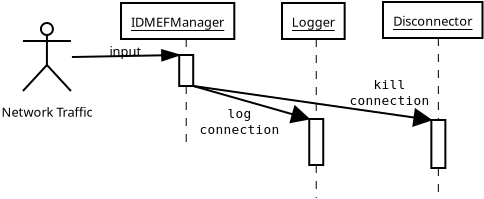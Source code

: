 <?xml version="1.0"?>
<diagram xmlns:dia="http://www.lysator.liu.se/~alla/dia/">
  <diagramdata>
    <attribute name="background">
      <color val="#ffffff"/>
    </attribute>
    <attribute name="paper">
      <composite type="paper">
        <attribute name="name">
          <string>#A4#</string>
        </attribute>
        <attribute name="tmargin">
          <real val="2.82"/>
        </attribute>
        <attribute name="bmargin">
          <real val="2.82"/>
        </attribute>
        <attribute name="lmargin">
          <real val="2.82"/>
        </attribute>
        <attribute name="rmargin">
          <real val="2.82"/>
        </attribute>
        <attribute name="is_portrait">
          <boolean val="true"/>
        </attribute>
        <attribute name="scaling">
          <real val="1"/>
        </attribute>
        <attribute name="fitto">
          <boolean val="false"/>
        </attribute>
      </composite>
    </attribute>
    <attribute name="grid">
      <composite type="grid">
        <attribute name="width_x">
          <real val="1"/>
        </attribute>
        <attribute name="width_y">
          <real val="1"/>
        </attribute>
        <attribute name="visible_x">
          <int val="1"/>
        </attribute>
        <attribute name="visible_y">
          <int val="1"/>
        </attribute>
      </composite>
    </attribute>
    <attribute name="guides">
      <composite type="guides">
        <attribute name="hguides"/>
        <attribute name="vguides"/>
      </composite>
    </attribute>
  </diagramdata>
  <layer name="&#199;&#216;&#183;&#202;" visible="true">
    <object type="UML - Objet" version="0" id="O0">
      <attribute name="obj_pos">
        <point val="2.7,3.3"/>
      </attribute>
      <attribute name="obj_bb">
        <rectangle val="2.65,3.25;9.27,5.15"/>
      </attribute>
      <attribute name="elem_corner">
        <point val="2.7,3.3"/>
      </attribute>
      <attribute name="elem_width">
        <real val="6.52"/>
      </attribute>
      <attribute name="elem_height">
        <real val="1.8"/>
      </attribute>
      <attribute name="text">
        <composite type="text">
          <attribute name="string">
            <string>#IDMEFManager#</string>
          </attribute>
          <attribute name="font">
            <font name="Helvetica"/>
          </attribute>
          <attribute name="height">
            <real val="0.8"/>
          </attribute>
          <attribute name="pos">
            <point val="5.96,4.443"/>
          </attribute>
          <attribute name="color">
            <color val="#000000"/>
          </attribute>
          <attribute name="alignment">
            <enum val="1"/>
          </attribute>
        </composite>
      </attribute>
      <attribute name="stereotype">
        <string/>
      </attribute>
      <attribute name="exstate">
        <string/>
      </attribute>
      <attribute name="attrib">
        <composite type="text">
          <attribute name="string">
            <string>##</string>
          </attribute>
          <attribute name="font">
            <font name="Helvetica"/>
          </attribute>
          <attribute name="height">
            <real val="0.8"/>
          </attribute>
          <attribute name="pos">
            <point val="0,0"/>
          </attribute>
          <attribute name="color">
            <color val="#000000"/>
          </attribute>
          <attribute name="alignment">
            <enum val="0"/>
          </attribute>
        </composite>
      </attribute>
      <attribute name="is_active">
        <boolean val="false"/>
      </attribute>
      <attribute name="show_attribs">
        <boolean val="false"/>
      </attribute>
      <attribute name="multiple">
        <boolean val="false"/>
      </attribute>
    </object>
    <object type="UML - Objet" version="0" id="O1">
      <attribute name="obj_pos">
        <point val="10.75,3.3"/>
      </attribute>
      <attribute name="obj_bb">
        <rectangle val="10.7,3.25;14.224,5.15"/>
      </attribute>
      <attribute name="elem_corner">
        <point val="10.75,3.3"/>
      </attribute>
      <attribute name="elem_width">
        <real val="3.424"/>
      </attribute>
      <attribute name="elem_height">
        <real val="1.8"/>
      </attribute>
      <attribute name="text">
        <composite type="text">
          <attribute name="string">
            <string>#Logger#</string>
          </attribute>
          <attribute name="font">
            <font name="Helvetica"/>
          </attribute>
          <attribute name="height">
            <real val="0.8"/>
          </attribute>
          <attribute name="pos">
            <point val="12.462,4.443"/>
          </attribute>
          <attribute name="color">
            <color val="#000000"/>
          </attribute>
          <attribute name="alignment">
            <enum val="1"/>
          </attribute>
        </composite>
      </attribute>
      <attribute name="stereotype">
        <string/>
      </attribute>
      <attribute name="exstate">
        <string/>
      </attribute>
      <attribute name="attrib">
        <composite type="text">
          <attribute name="string">
            <string>##</string>
          </attribute>
          <attribute name="font">
            <font name="Helvetica"/>
          </attribute>
          <attribute name="height">
            <real val="0.8"/>
          </attribute>
          <attribute name="pos">
            <point val="0,0"/>
          </attribute>
          <attribute name="color">
            <color val="#000000"/>
          </attribute>
          <attribute name="alignment">
            <enum val="0"/>
          </attribute>
        </composite>
      </attribute>
      <attribute name="is_active">
        <boolean val="false"/>
      </attribute>
      <attribute name="show_attribs">
        <boolean val="false"/>
      </attribute>
      <attribute name="multiple">
        <boolean val="false"/>
      </attribute>
    </object>
    <object type="UML - Objet" version="0" id="O2">
      <attribute name="obj_pos">
        <point val="15.8,3.25"/>
      </attribute>
      <attribute name="obj_bb">
        <rectangle val="15.75,3.2;21.386,5.1"/>
      </attribute>
      <attribute name="elem_corner">
        <point val="15.8,3.25"/>
      </attribute>
      <attribute name="elem_width">
        <real val="5.536"/>
      </attribute>
      <attribute name="elem_height">
        <real val="1.8"/>
      </attribute>
      <attribute name="text">
        <composite type="text">
          <attribute name="string">
            <string>#Disconnector#</string>
          </attribute>
          <attribute name="font">
            <font name="Helvetica"/>
          </attribute>
          <attribute name="height">
            <real val="0.8"/>
          </attribute>
          <attribute name="pos">
            <point val="18.568,4.393"/>
          </attribute>
          <attribute name="color">
            <color val="#000000"/>
          </attribute>
          <attribute name="alignment">
            <enum val="1"/>
          </attribute>
        </composite>
      </attribute>
      <attribute name="stereotype">
        <string/>
      </attribute>
      <attribute name="exstate">
        <string/>
      </attribute>
      <attribute name="attrib">
        <composite type="text">
          <attribute name="string">
            <string>##</string>
          </attribute>
          <attribute name="font">
            <font name="Helvetica"/>
          </attribute>
          <attribute name="height">
            <real val="0.8"/>
          </attribute>
          <attribute name="pos">
            <point val="0,0"/>
          </attribute>
          <attribute name="color">
            <color val="#000000"/>
          </attribute>
          <attribute name="alignment">
            <enum val="0"/>
          </attribute>
        </composite>
      </attribute>
      <attribute name="is_active">
        <boolean val="false"/>
      </attribute>
      <attribute name="show_attribs">
        <boolean val="false"/>
      </attribute>
      <attribute name="multiple">
        <boolean val="false"/>
      </attribute>
    </object>
    <object type="UML - Actor" version="0" id="O3">
      <attribute name="obj_pos">
        <point val="-1.004,6"/>
      </attribute>
      <attribute name="obj_bb">
        <rectangle val="-3.62,3.7;1.612,9.257"/>
      </attribute>
      <attribute name="elem_corner">
        <point val="-2.254,3.7"/>
      </attribute>
      <attribute name="elem_width">
        <real val="2.5"/>
      </attribute>
      <attribute name="elem_height">
        <real val="4.6"/>
      </attribute>
      <attribute name="text">
        <composite type="text">
          <attribute name="string">
            <string>#Network Traffic#</string>
          </attribute>
          <attribute name="font">
            <font name="Helvetica"/>
          </attribute>
          <attribute name="height">
            <real val="0.8"/>
          </attribute>
          <attribute name="pos">
            <point val="-1.004,9.1"/>
          </attribute>
          <attribute name="color">
            <color val="#000000"/>
          </attribute>
          <attribute name="alignment">
            <enum val="1"/>
          </attribute>
        </composite>
      </attribute>
    </object>
    <object type="UML - Message" version="0" id="O4">
      <attribute name="obj_pos">
        <point val="0.246,6"/>
      </attribute>
      <attribute name="obj_bb">
        <rectangle val="-0.604,4.457;6.46,6.957"/>
      </attribute>
      <attribute name="conn_endpoints">
        <point val="0.246,6"/>
        <point val="5.61,5.9"/>
      </attribute>
      <attribute name="text">
        <string>#input#</string>
      </attribute>
      <attribute name="text_pos">
        <point val="2.928,5.95"/>
      </attribute>
      <attribute name="type">
        <int val="0"/>
      </attribute>
      <connections>
        <connection handle="0" to="O3" connection="4"/>
        <connection handle="1" to="O5" connection="0"/>
      </connections>
    </object>
    <object type="UML - Lifeline" version="0" id="O5">
      <attribute name="obj_pos">
        <point val="5.96,5.1"/>
      </attribute>
      <attribute name="obj_bb">
        <rectangle val="5.26,5.075;6.66,10.625"/>
      </attribute>
      <attribute name="conn_endpoints">
        <point val="5.96,5.1"/>
        <point val="5.96,10.6"/>
      </attribute>
      <attribute name="rtop">
        <real val="0.8"/>
      </attribute>
      <attribute name="rbot">
        <real val="2.35"/>
      </attribute>
      <attribute name="draw_focus">
        <boolean val="true"/>
      </attribute>
      <attribute name="draw_cross">
        <boolean val="false"/>
      </attribute>
      <connections>
        <connection handle="0" to="O0" connection="6"/>
      </connections>
    </object>
    <object type="UML - Lifeline" version="0" id="O6">
      <attribute name="obj_pos">
        <point val="12.462,5.1"/>
      </attribute>
      <attribute name="obj_bb">
        <rectangle val="11.762,5.075;13.162,13.075"/>
      </attribute>
      <attribute name="conn_endpoints">
        <point val="12.462,5.1"/>
        <point val="12.462,13.05"/>
      </attribute>
      <attribute name="rtop">
        <real val="4"/>
      </attribute>
      <attribute name="rbot">
        <real val="6.3"/>
      </attribute>
      <attribute name="draw_focus">
        <boolean val="true"/>
      </attribute>
      <attribute name="draw_cross">
        <boolean val="false"/>
      </attribute>
      <connections>
        <connection handle="0" to="O1" connection="6"/>
      </connections>
    </object>
    <object type="UML - Lifeline" version="0" id="O7">
      <attribute name="obj_pos">
        <point val="18.568,5.05"/>
      </attribute>
      <attribute name="obj_bb">
        <rectangle val="17.868,5.025;19.268,13.025"/>
      </attribute>
      <attribute name="conn_endpoints">
        <point val="18.568,5.05"/>
        <point val="18.568,13"/>
      </attribute>
      <attribute name="rtop">
        <real val="4.1"/>
      </attribute>
      <attribute name="rbot">
        <real val="6.5"/>
      </attribute>
      <attribute name="draw_focus">
        <boolean val="true"/>
      </attribute>
      <attribute name="draw_cross">
        <boolean val="false"/>
      </attribute>
      <connections>
        <connection handle="0" to="O2" connection="6"/>
      </connections>
    </object>
    <object type="Standard - Line" version="0" id="O8">
      <attribute name="obj_pos">
        <point val="6.31,7.45"/>
      </attribute>
      <attribute name="obj_bb">
        <rectangle val="5.46,6.6;19.068,10"/>
      </attribute>
      <attribute name="conn_endpoints">
        <point val="6.31,7.45"/>
        <point val="18.218,9.15"/>
      </attribute>
      <attribute name="numcp">
        <int val="1"/>
      </attribute>
      <attribute name="end_arrow">
        <enum val="3"/>
      </attribute>
      <attribute name="end_arrow_length">
        <real val="0.8"/>
      </attribute>
      <attribute name="end_arrow_width">
        <real val="0.8"/>
      </attribute>
      <connections>
        <connection handle="0" to="O5" connection="3"/>
        <connection handle="1" to="O7" connection="0"/>
      </connections>
    </object>
    <object type="Standard - Line" version="0" id="O9">
      <attribute name="obj_pos">
        <point val="6.31,7.45"/>
      </attribute>
      <attribute name="obj_bb">
        <rectangle val="5.46,6.6;12.962,9.95"/>
      </attribute>
      <attribute name="conn_endpoints">
        <point val="6.31,7.45"/>
        <point val="12.112,9.1"/>
      </attribute>
      <attribute name="numcp">
        <int val="1"/>
      </attribute>
      <attribute name="end_arrow">
        <enum val="3"/>
      </attribute>
      <attribute name="end_arrow_length">
        <real val="0.8"/>
      </attribute>
      <attribute name="end_arrow_width">
        <real val="0.8"/>
      </attribute>
      <connections>
        <connection handle="0" to="O5" connection="3"/>
        <connection handle="1" to="O6" connection="0"/>
      </connections>
    </object>
    <object type="Standard - Text" version="0" id="O10">
      <attribute name="obj_pos">
        <point val="8.627,9.05"/>
      </attribute>
      <attribute name="obj_bb">
        <rectangle val="6.227,8.452;11.027,10.052"/>
      </attribute>
      <attribute name="text">
        <composite type="text">
          <attribute name="string">
            <string>#log
connection#</string>
          </attribute>
          <attribute name="font">
            <font name="Courier"/>
          </attribute>
          <attribute name="height">
            <real val="0.8"/>
          </attribute>
          <attribute name="pos">
            <point val="8.627,9.05"/>
          </attribute>
          <attribute name="color">
            <color val="#000000"/>
          </attribute>
          <attribute name="alignment">
            <enum val="1"/>
          </attribute>
        </composite>
      </attribute>
    </object>
    <object type="Standard - Text" version="0" id="O11">
      <attribute name="obj_pos">
        <point val="16.127,7.6"/>
      </attribute>
      <attribute name="obj_bb">
        <rectangle val="13.727,7.002;18.527,8.602"/>
      </attribute>
      <attribute name="text">
        <composite type="text">
          <attribute name="string">
            <string>#kill
connection#</string>
          </attribute>
          <attribute name="font">
            <font name="Courier"/>
          </attribute>
          <attribute name="height">
            <real val="0.8"/>
          </attribute>
          <attribute name="pos">
            <point val="16.127,7.6"/>
          </attribute>
          <attribute name="color">
            <color val="#000000"/>
          </attribute>
          <attribute name="alignment">
            <enum val="1"/>
          </attribute>
        </composite>
      </attribute>
    </object>
  </layer>
</diagram>
